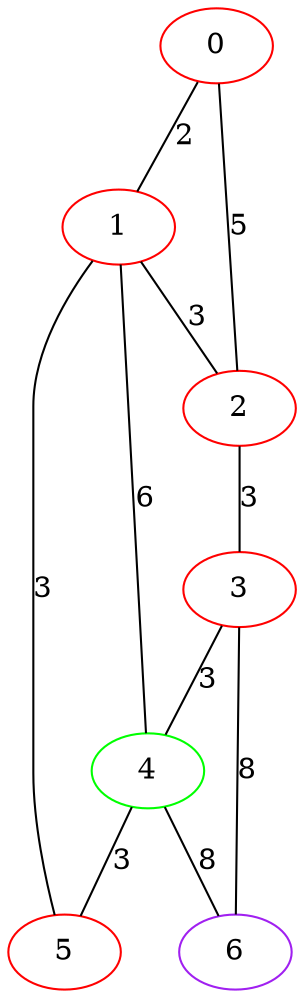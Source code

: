 graph "" {
0 [color=red, weight=1];
1 [color=red, weight=1];
2 [color=red, weight=1];
3 [color=red, weight=1];
4 [color=green, weight=2];
5 [color=red, weight=1];
6 [color=purple, weight=4];
0 -- 1  [key=0, label=2];
0 -- 2  [key=0, label=5];
1 -- 2  [key=0, label=3];
1 -- 4  [key=0, label=6];
1 -- 5  [key=0, label=3];
2 -- 3  [key=0, label=3];
3 -- 4  [key=0, label=3];
3 -- 6  [key=0, label=8];
4 -- 5  [key=0, label=3];
4 -- 6  [key=0, label=8];
}
